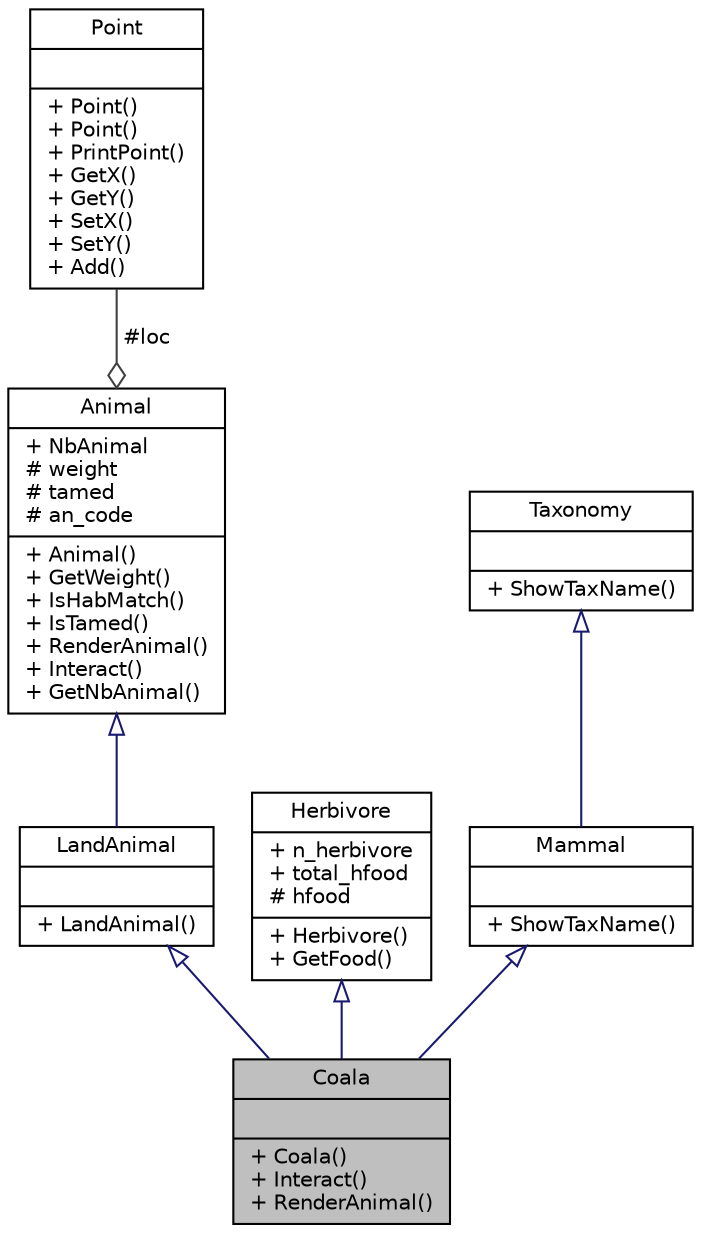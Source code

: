 digraph "Coala"
{
  edge [fontname="Helvetica",fontsize="10",labelfontname="Helvetica",labelfontsize="10"];
  node [fontname="Helvetica",fontsize="10",shape=record];
  Node1 [label="{Coala\n||+ Coala()\l+ Interact()\l+ RenderAnimal()\l}",height=0.2,width=0.4,color="black", fillcolor="grey75", style="filled", fontcolor="black"];
  Node2 -> Node1 [dir="back",color="midnightblue",fontsize="10",style="solid",arrowtail="onormal",fontname="Helvetica"];
  Node2 [label="{LandAnimal\n||+ LandAnimal()\l}",height=0.2,width=0.4,color="black", fillcolor="white", style="filled",URL="$classLandAnimal.html"];
  Node3 -> Node2 [dir="back",color="midnightblue",fontsize="10",style="solid",arrowtail="onormal",fontname="Helvetica"];
  Node3 [label="{Animal\n|+ NbAnimal\l# weight\l# tamed\l# an_code\l|+ Animal()\l+ GetWeight()\l+ IsHabMatch()\l+ IsTamed()\l+ RenderAnimal()\l+ Interact()\l+ GetNbAnimal()\l}",height=0.2,width=0.4,color="black", fillcolor="white", style="filled",URL="$classAnimal.html"];
  Node4 -> Node3 [color="grey25",fontsize="10",style="solid",label=" #loc" ,arrowhead="odiamond",fontname="Helvetica"];
  Node4 [label="{Point\n||+ Point()\l+ Point()\l+ PrintPoint()\l+ GetX()\l+ GetY()\l+ SetX()\l+ SetY()\l+ Add()\l}",height=0.2,width=0.4,color="black", fillcolor="white", style="filled",URL="$classPoint.html"];
  Node5 -> Node1 [dir="back",color="midnightblue",fontsize="10",style="solid",arrowtail="onormal",fontname="Helvetica"];
  Node5 [label="{Herbivore\n|+ n_herbivore\l+ total_hfood\l# hfood\l|+ Herbivore()\l+ GetFood()\l}",height=0.2,width=0.4,color="black", fillcolor="white", style="filled",URL="$classHerbivore.html"];
  Node6 -> Node1 [dir="back",color="midnightblue",fontsize="10",style="solid",arrowtail="onormal",fontname="Helvetica"];
  Node6 [label="{Mammal\n||+ ShowTaxName()\l}",height=0.2,width=0.4,color="black", fillcolor="white", style="filled",URL="$classMammal.html"];
  Node7 -> Node6 [dir="back",color="midnightblue",fontsize="10",style="solid",arrowtail="onormal",fontname="Helvetica"];
  Node7 [label="{Taxonomy\n||+ ShowTaxName()\l}",height=0.2,width=0.4,color="black", fillcolor="white", style="filled",URL="$classTaxonomy.html"];
}
